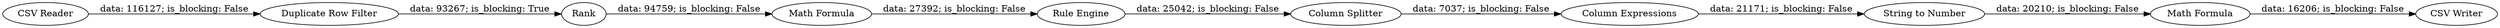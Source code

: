 digraph {
	"-7154605356649995352_24" [label="Column Expressions"]
	"-7154605356649995352_21" [label="Duplicate Row Filter"]
	"-7154605356649995352_22" [label=Rank]
	"-7154605356649995352_14" [label="Column Splitter"]
	"-7154605356649995352_27" [label="Math Formula"]
	"-7154605356649995352_6" [label="Rule Engine"]
	"-7154605356649995352_26" [label="String to Number"]
	"-7154605356649995352_23" [label="Math Formula"]
	"-7154605356649995352_1" [label="CSV Reader"]
	"-7154605356649995352_28" [label="CSV Writer"]
	"-7154605356649995352_6" -> "-7154605356649995352_14" [label="data: 25042; is_blocking: False"]
	"-7154605356649995352_1" -> "-7154605356649995352_21" [label="data: 116127; is_blocking: False"]
	"-7154605356649995352_14" -> "-7154605356649995352_24" [label="data: 7037; is_blocking: False"]
	"-7154605356649995352_24" -> "-7154605356649995352_26" [label="data: 21171; is_blocking: False"]
	"-7154605356649995352_21" -> "-7154605356649995352_22" [label="data: 93267; is_blocking: True"]
	"-7154605356649995352_27" -> "-7154605356649995352_28" [label="data: 16206; is_blocking: False"]
	"-7154605356649995352_22" -> "-7154605356649995352_23" [label="data: 94759; is_blocking: False"]
	"-7154605356649995352_23" -> "-7154605356649995352_6" [label="data: 27392; is_blocking: False"]
	"-7154605356649995352_26" -> "-7154605356649995352_27" [label="data: 20210; is_blocking: False"]
	rankdir=LR
}
